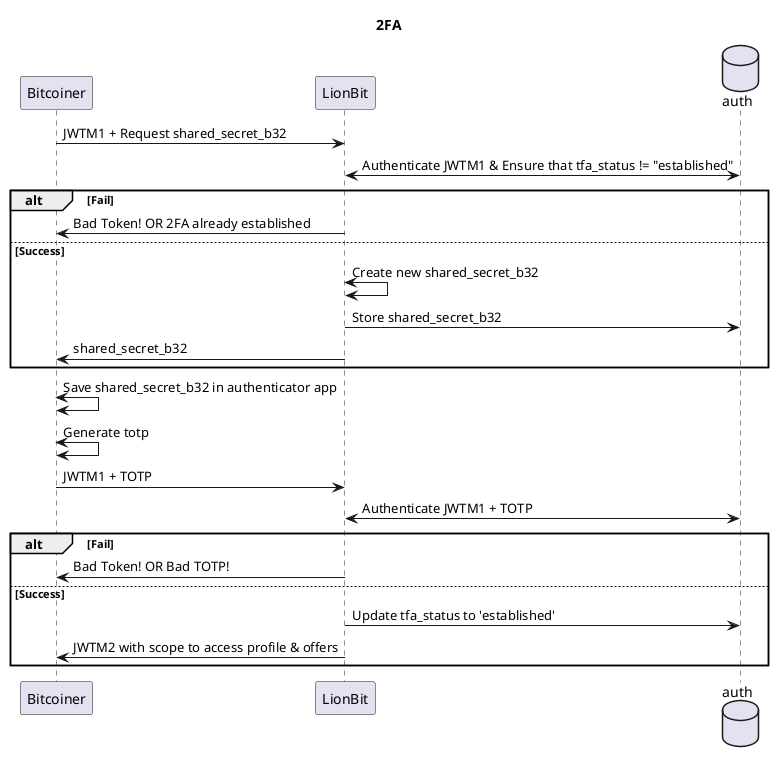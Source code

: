 @startuml
title 2FA

participant Bitcoiner
participant LionBit
database auth


Bitcoiner->LionBit: JWTM1 + Request shared_secret_b32

LionBit<->auth: Authenticate JWTM1 & Ensure that tfa_status != "established"
alt Fail
LionBit->Bitcoiner: Bad Token! OR 2FA already established
else Success
LionBit<->LionBit: Create new shared_secret_b32
LionBit->auth: Store shared_secret_b32
LionBit->Bitcoiner: shared_secret_b32
end

Bitcoiner<->Bitcoiner: Save shared_secret_b32 in authenticator app
Bitcoiner<->Bitcoiner: Generate totp
Bitcoiner->LionBit: JWTM1 + TOTP

LionBit<->auth: Authenticate JWTM1 + TOTP
alt Fail
LionBit->Bitcoiner: Bad Token! OR Bad TOTP!
else Success
LionBit->auth: Update tfa_status to 'established'
LionBit->Bitcoiner: JWTM2 with scope to access profile & offers
end

@enduml
